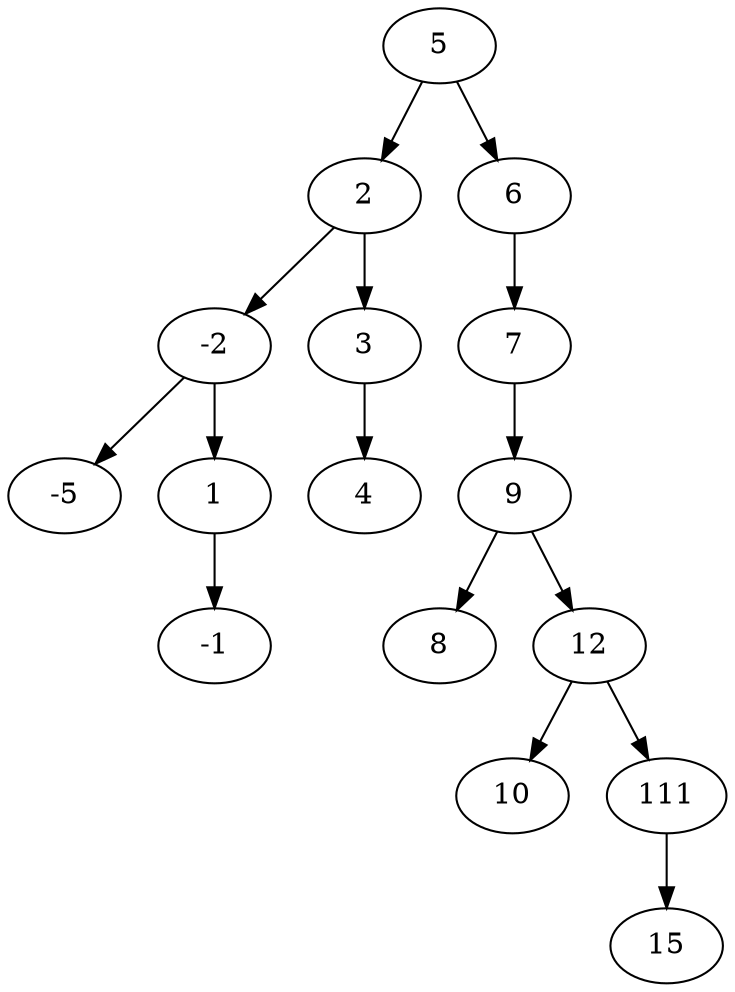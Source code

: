 digraph G{
7828120[label="-5"];
7828048[label="-2"];
7828048->7828120
7828048->7828072
7828096[label="-1"];
7828072[label="1"];
7828072->7828096
7827976[label="2"];
7827976->7828048
7827976->7828000
7828000[label="3"];
7828000->7828144
7828144[label="4"];
7805016[label="5"];
7805016->7827976
7805016->7827952
7827952[label="6"];
7827952->7828024
7828024[label="7"];
7828024->7828168
7828216[label="8"];
7828168[label="9"];
7828168->7828216
7828168->7828192
7828240[label="10"];
7828192[label="12"];
7828192->7828240
7828192->7799968
7840840[label="15"];
7799968[label="111"];
7799968->7840840
}